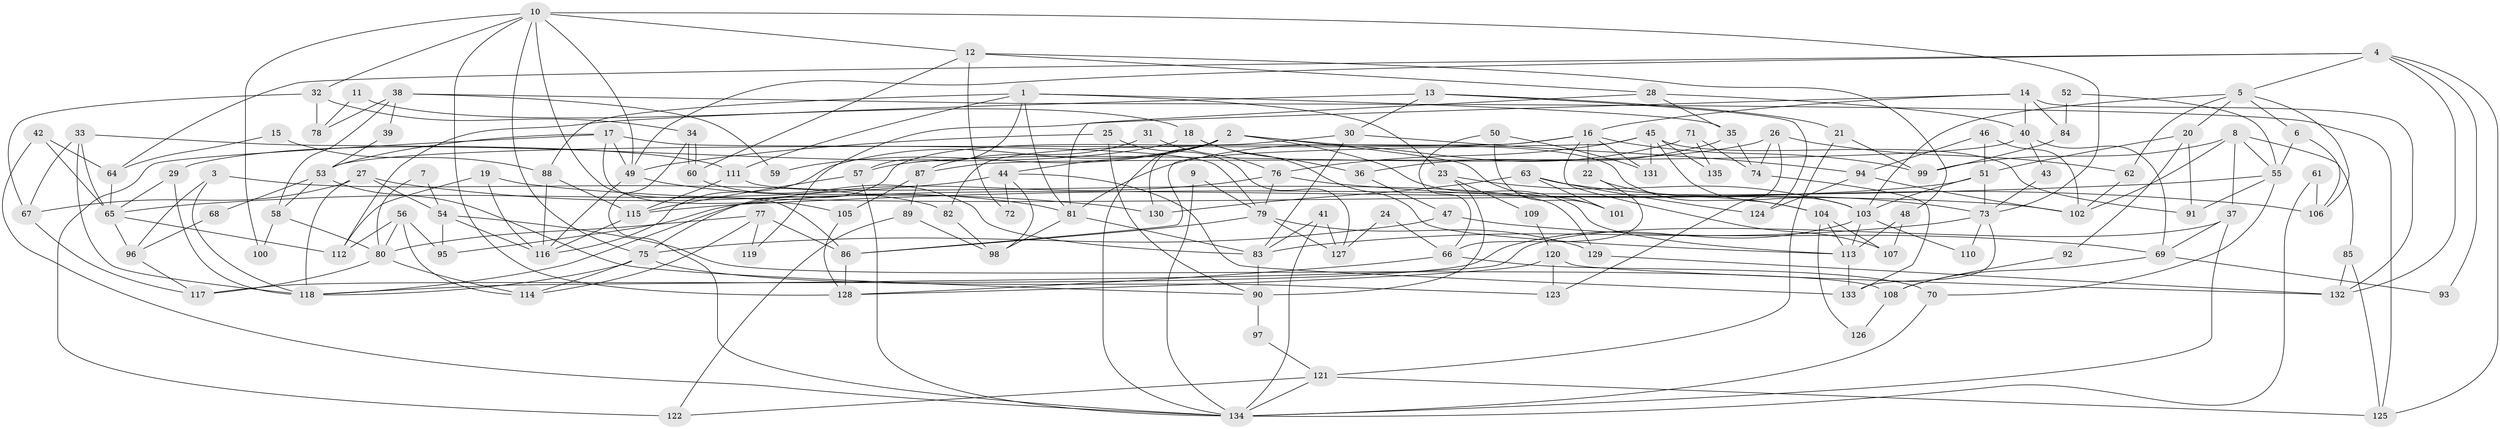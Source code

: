 // coarse degree distribution, {2: 0.2, 3: 0.25, 4: 0.2, 6: 0.125, 8: 0.075, 16: 0.025, 12: 0.05, 9: 0.025, 10: 0.025, 15: 0.025}
// Generated by graph-tools (version 1.1) at 2025/53/03/04/25 21:53:36]
// undirected, 135 vertices, 270 edges
graph export_dot {
graph [start="1"]
  node [color=gray90,style=filled];
  1;
  2;
  3;
  4;
  5;
  6;
  7;
  8;
  9;
  10;
  11;
  12;
  13;
  14;
  15;
  16;
  17;
  18;
  19;
  20;
  21;
  22;
  23;
  24;
  25;
  26;
  27;
  28;
  29;
  30;
  31;
  32;
  33;
  34;
  35;
  36;
  37;
  38;
  39;
  40;
  41;
  42;
  43;
  44;
  45;
  46;
  47;
  48;
  49;
  50;
  51;
  52;
  53;
  54;
  55;
  56;
  57;
  58;
  59;
  60;
  61;
  62;
  63;
  64;
  65;
  66;
  67;
  68;
  69;
  70;
  71;
  72;
  73;
  74;
  75;
  76;
  77;
  78;
  79;
  80;
  81;
  82;
  83;
  84;
  85;
  86;
  87;
  88;
  89;
  90;
  91;
  92;
  93;
  94;
  95;
  96;
  97;
  98;
  99;
  100;
  101;
  102;
  103;
  104;
  105;
  106;
  107;
  108;
  109;
  110;
  111;
  112;
  113;
  114;
  115;
  116;
  117;
  118;
  119;
  120;
  121;
  122;
  123;
  124;
  125;
  126;
  127;
  128;
  129;
  130;
  131;
  132;
  133;
  134;
  135;
  1 -- 88;
  1 -- 81;
  1 -- 23;
  1 -- 35;
  1 -- 57;
  1 -- 111;
  2 -- 101;
  2 -- 116;
  2 -- 44;
  2 -- 59;
  2 -- 104;
  2 -- 113;
  2 -- 130;
  2 -- 134;
  3 -- 118;
  3 -- 96;
  3 -- 82;
  4 -- 125;
  4 -- 5;
  4 -- 49;
  4 -- 64;
  4 -- 93;
  4 -- 132;
  5 -- 62;
  5 -- 103;
  5 -- 6;
  5 -- 20;
  5 -- 106;
  6 -- 55;
  6 -- 106;
  7 -- 54;
  7 -- 80;
  8 -- 102;
  8 -- 37;
  8 -- 55;
  8 -- 85;
  8 -- 99;
  9 -- 134;
  9 -- 79;
  10 -- 12;
  10 -- 32;
  10 -- 49;
  10 -- 73;
  10 -- 75;
  10 -- 86;
  10 -- 100;
  10 -- 128;
  11 -- 78;
  11 -- 18;
  12 -- 48;
  12 -- 60;
  12 -- 28;
  12 -- 72;
  13 -- 124;
  13 -- 30;
  13 -- 21;
  13 -- 112;
  14 -- 16;
  14 -- 132;
  14 -- 40;
  14 -- 84;
  14 -- 119;
  15 -- 64;
  15 -- 88;
  16 -- 53;
  16 -- 22;
  16 -- 82;
  16 -- 99;
  16 -- 107;
  16 -- 131;
  17 -- 79;
  17 -- 49;
  17 -- 53;
  17 -- 105;
  17 -- 122;
  18 -- 113;
  18 -- 29;
  18 -- 36;
  19 -- 112;
  19 -- 116;
  19 -- 102;
  20 -- 51;
  20 -- 91;
  20 -- 92;
  21 -- 99;
  21 -- 121;
  22 -- 104;
  22 -- 66;
  23 -- 103;
  23 -- 90;
  23 -- 109;
  24 -- 127;
  24 -- 66;
  25 -- 90;
  25 -- 49;
  25 -- 127;
  26 -- 74;
  26 -- 57;
  26 -- 62;
  26 -- 123;
  27 -- 54;
  27 -- 67;
  27 -- 118;
  27 -- 130;
  28 -- 40;
  28 -- 35;
  28 -- 81;
  29 -- 118;
  29 -- 65;
  30 -- 75;
  30 -- 83;
  30 -- 94;
  31 -- 87;
  31 -- 76;
  32 -- 34;
  32 -- 67;
  32 -- 78;
  33 -- 111;
  33 -- 65;
  33 -- 67;
  33 -- 118;
  34 -- 60;
  34 -- 60;
  34 -- 134;
  35 -- 36;
  35 -- 74;
  36 -- 47;
  37 -- 118;
  37 -- 134;
  37 -- 69;
  38 -- 125;
  38 -- 58;
  38 -- 39;
  38 -- 59;
  38 -- 78;
  39 -- 53;
  40 -- 69;
  40 -- 43;
  40 -- 87;
  41 -- 127;
  41 -- 134;
  41 -- 83;
  42 -- 64;
  42 -- 134;
  42 -- 65;
  43 -- 73;
  44 -- 98;
  44 -- 65;
  44 -- 72;
  44 -- 133;
  45 -- 76;
  45 -- 86;
  45 -- 91;
  45 -- 103;
  45 -- 131;
  45 -- 135;
  46 -- 102;
  46 -- 51;
  46 -- 94;
  47 -- 75;
  47 -- 69;
  48 -- 107;
  48 -- 113;
  49 -- 81;
  49 -- 116;
  50 -- 66;
  50 -- 131;
  50 -- 101;
  51 -- 103;
  51 -- 73;
  51 -- 95;
  52 -- 84;
  52 -- 55;
  53 -- 90;
  53 -- 58;
  53 -- 68;
  54 -- 116;
  54 -- 95;
  54 -- 108;
  55 -- 91;
  55 -- 70;
  55 -- 115;
  56 -- 112;
  56 -- 114;
  56 -- 80;
  56 -- 95;
  57 -- 134;
  57 -- 115;
  58 -- 80;
  58 -- 100;
  60 -- 83;
  61 -- 134;
  61 -- 106;
  62 -- 102;
  63 -- 130;
  63 -- 73;
  63 -- 101;
  63 -- 124;
  64 -- 65;
  65 -- 96;
  65 -- 112;
  66 -- 70;
  66 -- 128;
  67 -- 117;
  68 -- 96;
  69 -- 93;
  69 -- 108;
  70 -- 134;
  71 -- 74;
  71 -- 81;
  71 -- 135;
  73 -- 83;
  73 -- 110;
  73 -- 133;
  74 -- 133;
  75 -- 118;
  75 -- 114;
  75 -- 123;
  76 -- 118;
  76 -- 106;
  76 -- 79;
  77 -- 80;
  77 -- 86;
  77 -- 114;
  77 -- 119;
  79 -- 86;
  79 -- 127;
  79 -- 129;
  80 -- 114;
  80 -- 117;
  81 -- 83;
  81 -- 98;
  82 -- 98;
  83 -- 90;
  84 -- 99;
  85 -- 132;
  85 -- 125;
  86 -- 128;
  87 -- 105;
  87 -- 89;
  88 -- 116;
  88 -- 115;
  89 -- 98;
  89 -- 122;
  90 -- 97;
  92 -- 108;
  94 -- 102;
  94 -- 124;
  96 -- 117;
  97 -- 121;
  103 -- 113;
  103 -- 110;
  103 -- 117;
  104 -- 113;
  104 -- 107;
  104 -- 126;
  105 -- 128;
  108 -- 126;
  109 -- 120;
  111 -- 115;
  111 -- 129;
  113 -- 133;
  115 -- 116;
  120 -- 123;
  120 -- 132;
  120 -- 128;
  121 -- 122;
  121 -- 125;
  121 -- 134;
  129 -- 132;
}
